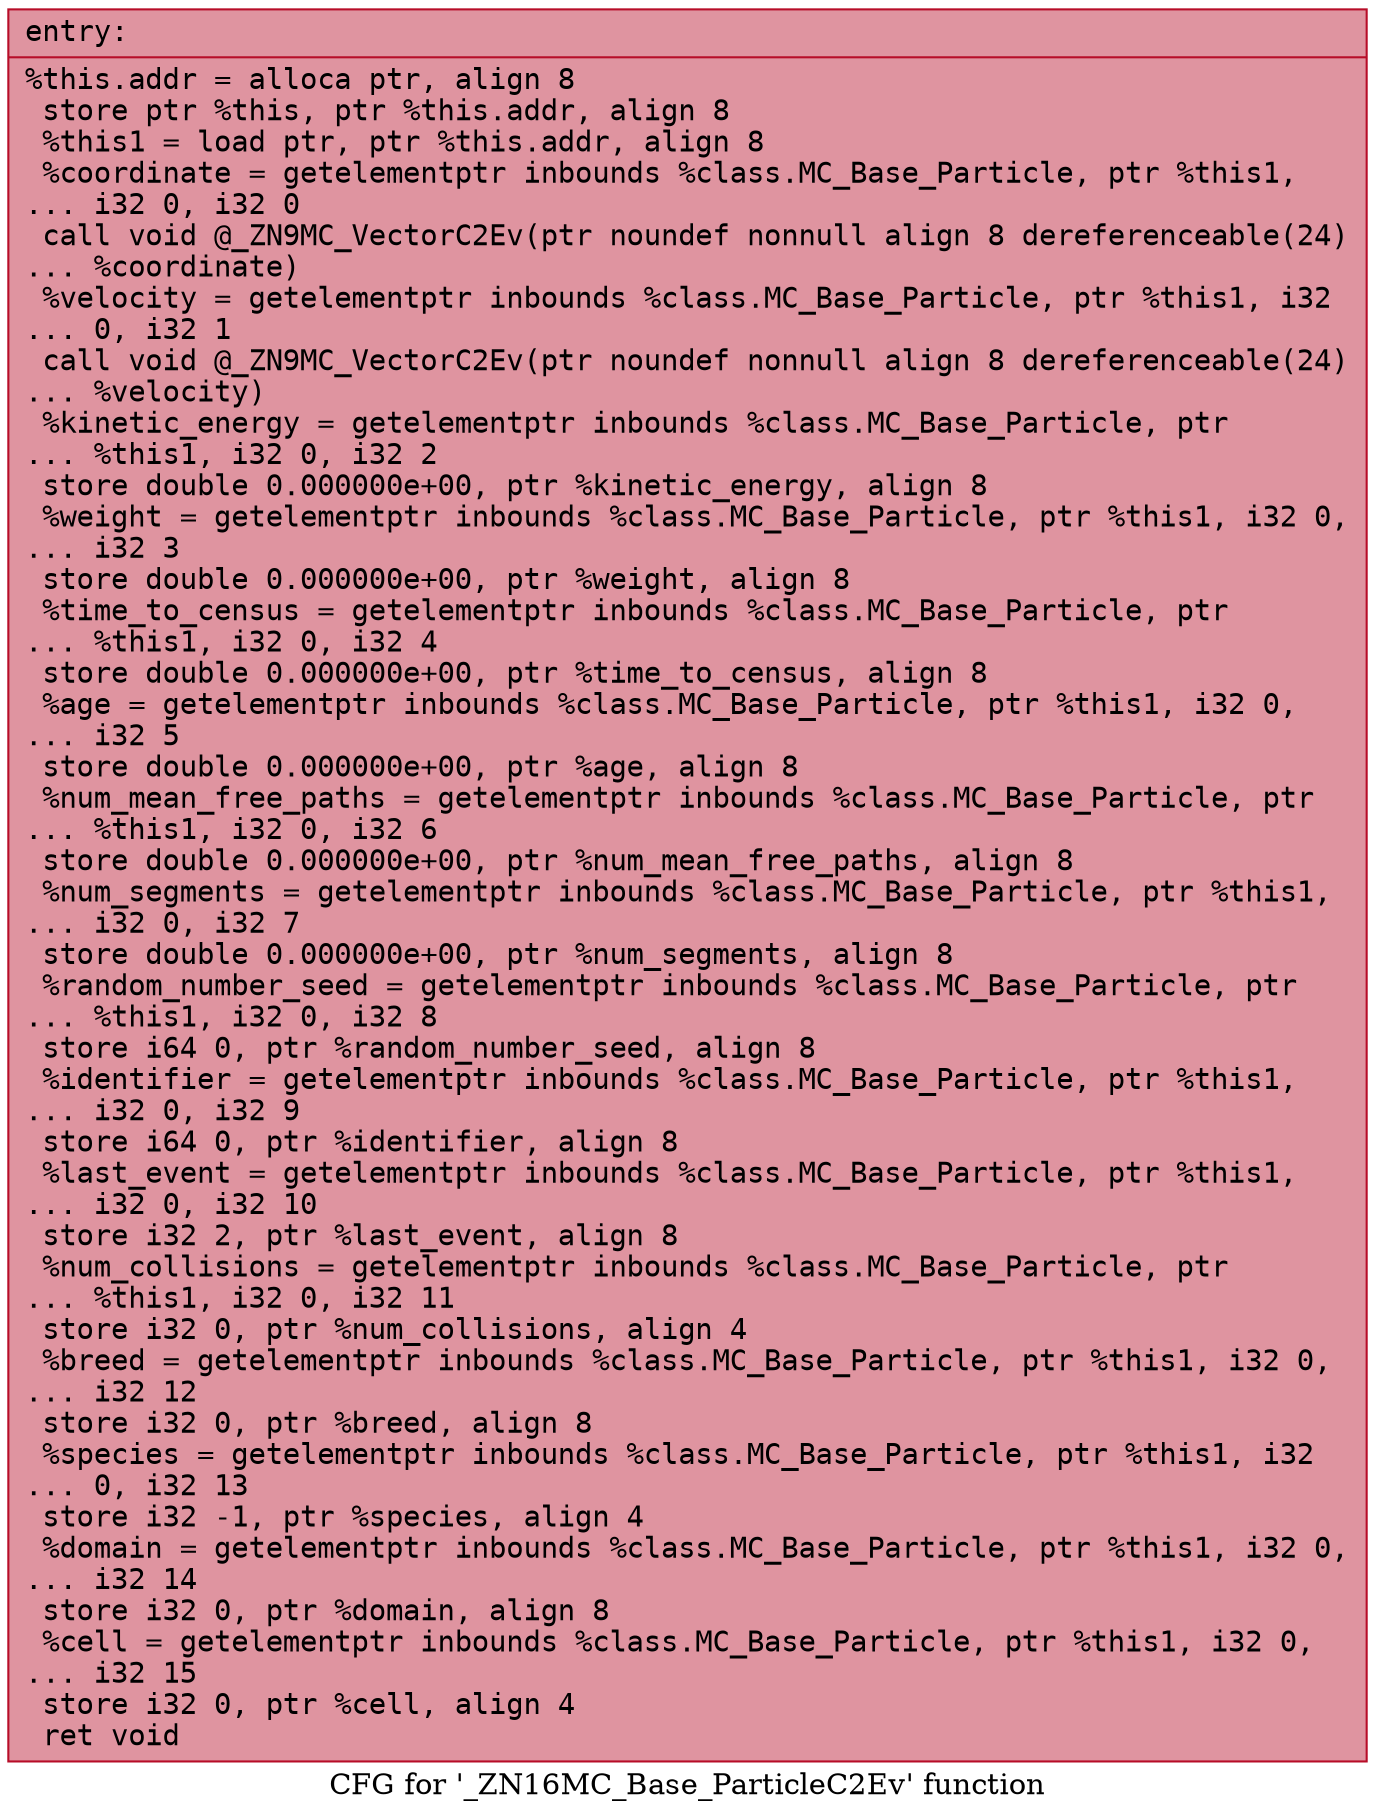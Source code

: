 digraph "CFG for '_ZN16MC_Base_ParticleC2Ev' function" {
	label="CFG for '_ZN16MC_Base_ParticleC2Ev' function";

	Node0x55907112fb20 [shape=record,color="#b70d28ff", style=filled, fillcolor="#b70d2870" fontname="Courier",label="{entry:\l|  %this.addr = alloca ptr, align 8\l  store ptr %this, ptr %this.addr, align 8\l  %this1 = load ptr, ptr %this.addr, align 8\l  %coordinate = getelementptr inbounds %class.MC_Base_Particle, ptr %this1,\l... i32 0, i32 0\l  call void @_ZN9MC_VectorC2Ev(ptr noundef nonnull align 8 dereferenceable(24)\l... %coordinate)\l  %velocity = getelementptr inbounds %class.MC_Base_Particle, ptr %this1, i32\l... 0, i32 1\l  call void @_ZN9MC_VectorC2Ev(ptr noundef nonnull align 8 dereferenceable(24)\l... %velocity)\l  %kinetic_energy = getelementptr inbounds %class.MC_Base_Particle, ptr\l... %this1, i32 0, i32 2\l  store double 0.000000e+00, ptr %kinetic_energy, align 8\l  %weight = getelementptr inbounds %class.MC_Base_Particle, ptr %this1, i32 0,\l... i32 3\l  store double 0.000000e+00, ptr %weight, align 8\l  %time_to_census = getelementptr inbounds %class.MC_Base_Particle, ptr\l... %this1, i32 0, i32 4\l  store double 0.000000e+00, ptr %time_to_census, align 8\l  %age = getelementptr inbounds %class.MC_Base_Particle, ptr %this1, i32 0,\l... i32 5\l  store double 0.000000e+00, ptr %age, align 8\l  %num_mean_free_paths = getelementptr inbounds %class.MC_Base_Particle, ptr\l... %this1, i32 0, i32 6\l  store double 0.000000e+00, ptr %num_mean_free_paths, align 8\l  %num_segments = getelementptr inbounds %class.MC_Base_Particle, ptr %this1,\l... i32 0, i32 7\l  store double 0.000000e+00, ptr %num_segments, align 8\l  %random_number_seed = getelementptr inbounds %class.MC_Base_Particle, ptr\l... %this1, i32 0, i32 8\l  store i64 0, ptr %random_number_seed, align 8\l  %identifier = getelementptr inbounds %class.MC_Base_Particle, ptr %this1,\l... i32 0, i32 9\l  store i64 0, ptr %identifier, align 8\l  %last_event = getelementptr inbounds %class.MC_Base_Particle, ptr %this1,\l... i32 0, i32 10\l  store i32 2, ptr %last_event, align 8\l  %num_collisions = getelementptr inbounds %class.MC_Base_Particle, ptr\l... %this1, i32 0, i32 11\l  store i32 0, ptr %num_collisions, align 4\l  %breed = getelementptr inbounds %class.MC_Base_Particle, ptr %this1, i32 0,\l... i32 12\l  store i32 0, ptr %breed, align 8\l  %species = getelementptr inbounds %class.MC_Base_Particle, ptr %this1, i32\l... 0, i32 13\l  store i32 -1, ptr %species, align 4\l  %domain = getelementptr inbounds %class.MC_Base_Particle, ptr %this1, i32 0,\l... i32 14\l  store i32 0, ptr %domain, align 8\l  %cell = getelementptr inbounds %class.MC_Base_Particle, ptr %this1, i32 0,\l... i32 15\l  store i32 0, ptr %cell, align 4\l  ret void\l}"];
}
